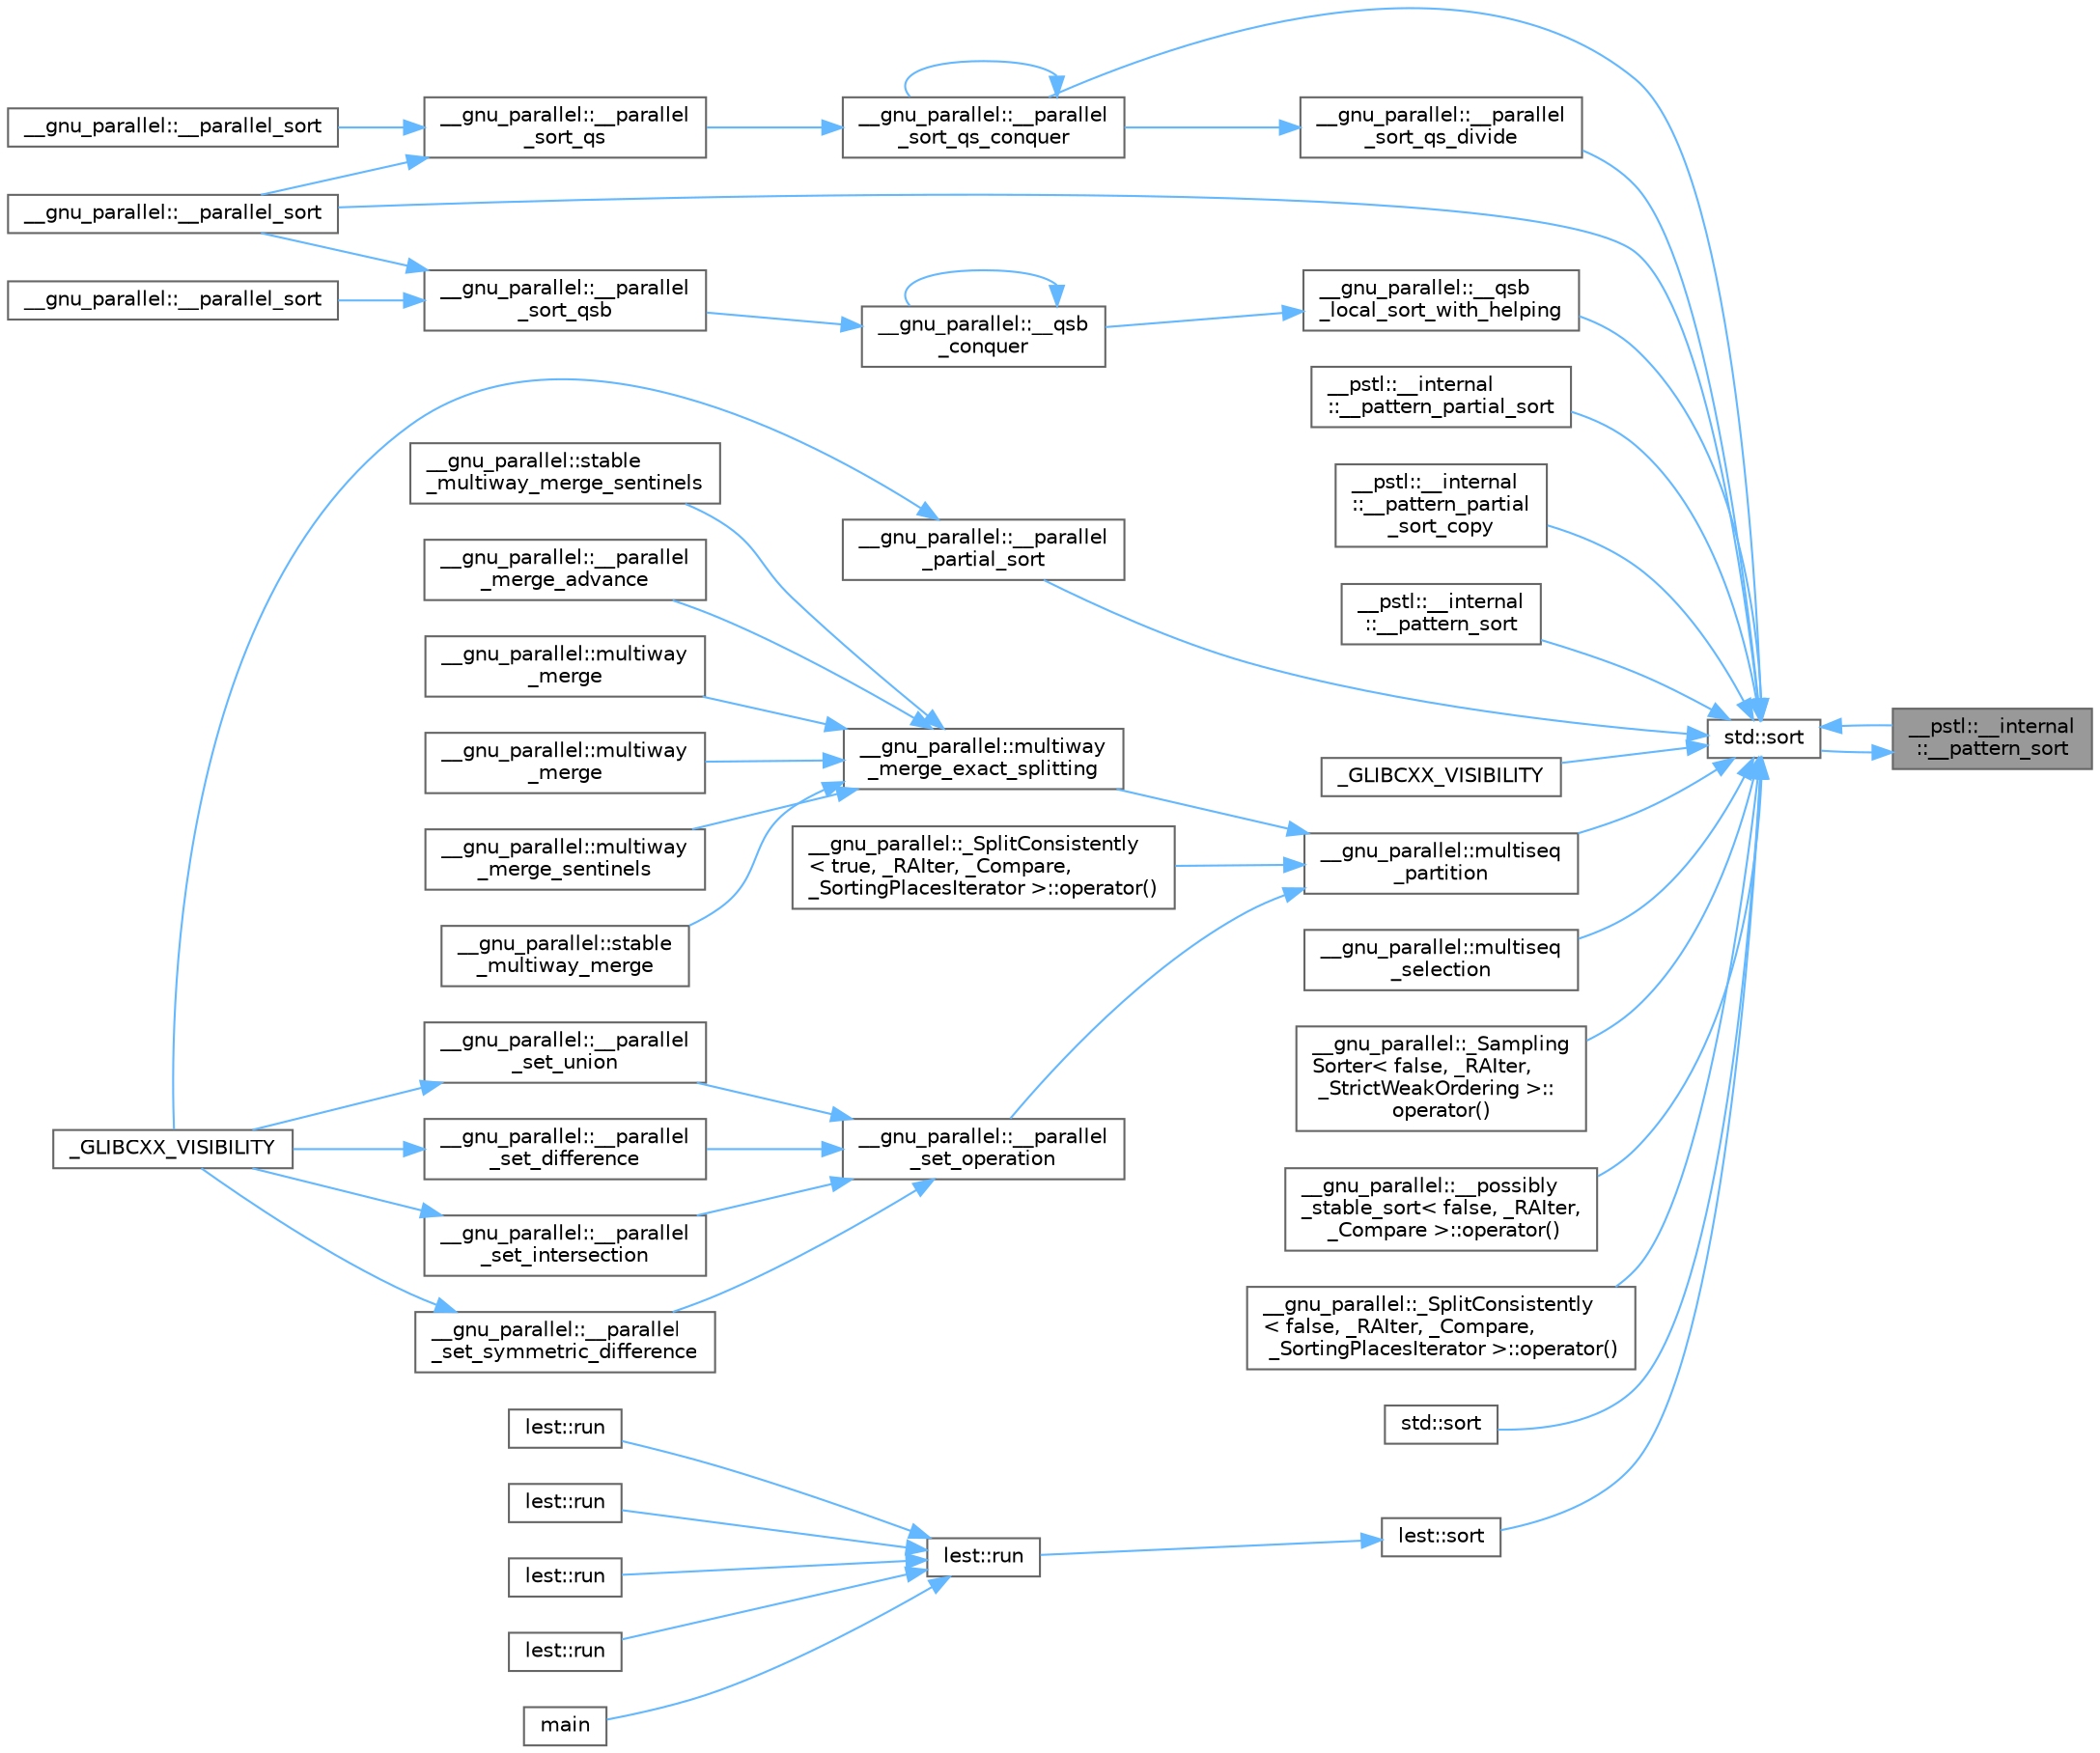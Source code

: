 digraph "__pstl::__internal::__pattern_sort"
{
 // LATEX_PDF_SIZE
  bgcolor="transparent";
  edge [fontname=Helvetica,fontsize=10,labelfontname=Helvetica,labelfontsize=10];
  node [fontname=Helvetica,fontsize=10,shape=box,height=0.2,width=0.4];
  rankdir="RL";
  Node1 [id="Node000001",label="__pstl::__internal\l::__pattern_sort",height=0.2,width=0.4,color="gray40", fillcolor="grey60", style="filled", fontcolor="black",tooltip=" "];
  Node1 -> Node2 [id="edge105_Node000001_Node000002",dir="back",color="steelblue1",style="solid",tooltip=" "];
  Node2 [id="Node000002",label="std::sort",height=0.2,width=0.4,color="grey40", fillcolor="white", style="filled",URL="$namespacestd.html#a73a397864aa701b5bd48fae555f4f935",tooltip=" "];
  Node2 -> Node3 [id="edge106_Node000002_Node000003",dir="back",color="steelblue1",style="solid",tooltip=" "];
  Node3 [id="Node000003",label="__gnu_parallel::__parallel\l_partial_sort",height=0.2,width=0.4,color="grey40", fillcolor="white", style="filled",URL="$namespace____gnu__parallel.html#abe60c5cc3788e1b1602175af0057d3f8",tooltip="Parallel implementation of std::partial_sort()."];
  Node3 -> Node4 [id="edge107_Node000003_Node000004",dir="back",color="steelblue1",style="solid",tooltip=" "];
  Node4 [id="Node000004",label="_GLIBCXX_VISIBILITY",height=0.2,width=0.4,color="grey40", fillcolor="white", style="filled",URL="$_classes_2lib_2include_2c_09_09_2parallel_2algo_8h.html#a544d74b2d5d0dd2197f5fd6f02691de0",tooltip=" "];
  Node2 -> Node5 [id="edge108_Node000002_Node000005",dir="back",color="steelblue1",style="solid",tooltip=" "];
  Node5 [id="Node000005",label="__gnu_parallel::__parallel_sort",height=0.2,width=0.4,color="grey40", fillcolor="white", style="filled",URL="$namespace____gnu__parallel.html#aa47b469dd82347dd63c3996eda2e237b",tooltip="Choose a parallel sorting algorithm."];
  Node2 -> Node6 [id="edge109_Node000002_Node000006",dir="back",color="steelblue1",style="solid",tooltip=" "];
  Node6 [id="Node000006",label="__gnu_parallel::__parallel\l_sort_qs_conquer",height=0.2,width=0.4,color="grey40", fillcolor="white", style="filled",URL="$namespace____gnu__parallel.html#a06c506308856b684737d24944a93a42e",tooltip="Unbalanced quicksort conquer step."];
  Node6 -> Node7 [id="edge110_Node000006_Node000007",dir="back",color="steelblue1",style="solid",tooltip=" "];
  Node7 [id="Node000007",label="__gnu_parallel::__parallel\l_sort_qs",height=0.2,width=0.4,color="grey40", fillcolor="white", style="filled",URL="$namespace____gnu__parallel.html#ac416a1c7e347b429bbf7a8fb17e847b2",tooltip="Unbalanced quicksort main call."];
  Node7 -> Node5 [id="edge111_Node000007_Node000005",dir="back",color="steelblue1",style="solid",tooltip=" "];
  Node7 -> Node8 [id="edge112_Node000007_Node000008",dir="back",color="steelblue1",style="solid",tooltip=" "];
  Node8 [id="Node000008",label="__gnu_parallel::__parallel_sort",height=0.2,width=0.4,color="grey40", fillcolor="white", style="filled",URL="$namespace____gnu__parallel.html#aceaaa622c34d2f28ba6bf79241fcee36",tooltip="Choose quicksort for parallel sorting."];
  Node6 -> Node6 [id="edge113_Node000006_Node000006",dir="back",color="steelblue1",style="solid",tooltip=" "];
  Node2 -> Node9 [id="edge114_Node000002_Node000009",dir="back",color="steelblue1",style="solid",tooltip=" "];
  Node9 [id="Node000009",label="__gnu_parallel::__parallel\l_sort_qs_divide",height=0.2,width=0.4,color="grey40", fillcolor="white", style="filled",URL="$namespace____gnu__parallel.html#a67cbf5b9027d7c9c4f80f80ba104cf99",tooltip="Unbalanced quicksort divide step."];
  Node9 -> Node6 [id="edge115_Node000009_Node000006",dir="back",color="steelblue1",style="solid",tooltip=" "];
  Node2 -> Node10 [id="edge116_Node000002_Node000010",dir="back",color="steelblue1",style="solid",tooltip=" "];
  Node10 [id="Node000010",label="__pstl::__internal\l::__pattern_partial_sort",height=0.2,width=0.4,color="grey40", fillcolor="white", style="filled",URL="$namespace____pstl_1_1____internal.html#aba659375caae21864599440aa982bc74",tooltip=" "];
  Node2 -> Node11 [id="edge117_Node000002_Node000011",dir="back",color="steelblue1",style="solid",tooltip=" "];
  Node11 [id="Node000011",label="__pstl::__internal\l::__pattern_partial\l_sort_copy",height=0.2,width=0.4,color="grey40", fillcolor="white", style="filled",URL="$namespace____pstl_1_1____internal.html#a0b0d1ce785beef64a5003271d4cd5c4a",tooltip=" "];
  Node2 -> Node1 [id="edge118_Node000002_Node000001",dir="back",color="steelblue1",style="solid",tooltip=" "];
  Node2 -> Node12 [id="edge119_Node000002_Node000012",dir="back",color="steelblue1",style="solid",tooltip=" "];
  Node12 [id="Node000012",label="__pstl::__internal\l::__pattern_sort",height=0.2,width=0.4,color="grey40", fillcolor="white", style="filled",URL="$namespace____pstl_1_1____internal.html#ab5e5fe62a4b7da3722035a9a77ac890b",tooltip=" "];
  Node2 -> Node13 [id="edge120_Node000002_Node000013",dir="back",color="steelblue1",style="solid",tooltip=" "];
  Node13 [id="Node000013",label="__gnu_parallel::__qsb\l_local_sort_with_helping",height=0.2,width=0.4,color="grey40", fillcolor="white", style="filled",URL="$namespace____gnu__parallel.html#a7565d258aacb02328cef6eb2781ab711",tooltip="Quicksort step doing load-balanced local sort."];
  Node13 -> Node14 [id="edge121_Node000013_Node000014",dir="back",color="steelblue1",style="solid",tooltip=" "];
  Node14 [id="Node000014",label="__gnu_parallel::__qsb\l_conquer",height=0.2,width=0.4,color="grey40", fillcolor="white", style="filled",URL="$namespace____gnu__parallel.html#a8d9c5686c4621822c7c3cdd015f7e693",tooltip="Quicksort conquer step."];
  Node14 -> Node15 [id="edge122_Node000014_Node000015",dir="back",color="steelblue1",style="solid",tooltip=" "];
  Node15 [id="Node000015",label="__gnu_parallel::__parallel\l_sort_qsb",height=0.2,width=0.4,color="grey40", fillcolor="white", style="filled",URL="$namespace____gnu__parallel.html#a4093dd098b32542e3d3f43ebd4c6f940",tooltip="Top-level quicksort routine."];
  Node15 -> Node16 [id="edge123_Node000015_Node000016",dir="back",color="steelblue1",style="solid",tooltip=" "];
  Node16 [id="Node000016",label="__gnu_parallel::__parallel_sort",height=0.2,width=0.4,color="grey40", fillcolor="white", style="filled",URL="$namespace____gnu__parallel.html#a000f037b08d237d140dd6144a11fb73f",tooltip="Choose balanced quicksort for parallel sorting."];
  Node15 -> Node5 [id="edge124_Node000015_Node000005",dir="back",color="steelblue1",style="solid",tooltip=" "];
  Node14 -> Node14 [id="edge125_Node000014_Node000014",dir="back",color="steelblue1",style="solid",tooltip=" "];
  Node2 -> Node17 [id="edge126_Node000002_Node000017",dir="back",color="steelblue1",style="solid",tooltip=" "];
  Node17 [id="Node000017",label="_GLIBCXX_VISIBILITY",height=0.2,width=0.4,color="grey40", fillcolor="white", style="filled",URL="$_classes_2lib_2include_2c_09_09_2parallel_2algorithmfwd_8h.html#a544d74b2d5d0dd2197f5fd6f02691de0",tooltip=" "];
  Node2 -> Node18 [id="edge127_Node000002_Node000018",dir="back",color="steelblue1",style="solid",tooltip=" "];
  Node18 [id="Node000018",label="__gnu_parallel::multiseq\l_partition",height=0.2,width=0.4,color="grey40", fillcolor="white", style="filled",URL="$namespace____gnu__parallel.html#ade1f4c5da0794c4f1a09465d4aee6c1d",tooltip="Splits several sorted sequences at a certain global __rank, resulting in a splitting point for each s..."];
  Node18 -> Node19 [id="edge128_Node000018_Node000019",dir="back",color="steelblue1",style="solid",tooltip=" "];
  Node19 [id="Node000019",label="__gnu_parallel::__parallel\l_set_operation",height=0.2,width=0.4,color="grey40", fillcolor="white", style="filled",URL="$namespace____gnu__parallel.html#ad6dc994e2f7245b108300cc529ee7410",tooltip=" "];
  Node19 -> Node20 [id="edge129_Node000019_Node000020",dir="back",color="steelblue1",style="solid",tooltip=" "];
  Node20 [id="Node000020",label="__gnu_parallel::__parallel\l_set_difference",height=0.2,width=0.4,color="grey40", fillcolor="white", style="filled",URL="$namespace____gnu__parallel.html#abb75bc882413dc8cba7fce93c5eaaaf0",tooltip=" "];
  Node20 -> Node4 [id="edge130_Node000020_Node000004",dir="back",color="steelblue1",style="solid",tooltip=" "];
  Node19 -> Node21 [id="edge131_Node000019_Node000021",dir="back",color="steelblue1",style="solid",tooltip=" "];
  Node21 [id="Node000021",label="__gnu_parallel::__parallel\l_set_intersection",height=0.2,width=0.4,color="grey40", fillcolor="white", style="filled",URL="$namespace____gnu__parallel.html#aa2d25a01058104978680d0b5d934b54f",tooltip=" "];
  Node21 -> Node4 [id="edge132_Node000021_Node000004",dir="back",color="steelblue1",style="solid",tooltip=" "];
  Node19 -> Node22 [id="edge133_Node000019_Node000022",dir="back",color="steelblue1",style="solid",tooltip=" "];
  Node22 [id="Node000022",label="__gnu_parallel::__parallel\l_set_symmetric_difference",height=0.2,width=0.4,color="grey40", fillcolor="white", style="filled",URL="$namespace____gnu__parallel.html#a567012d512340614386402b7e3234ec6",tooltip=" "];
  Node22 -> Node4 [id="edge134_Node000022_Node000004",dir="back",color="steelblue1",style="solid",tooltip=" "];
  Node19 -> Node23 [id="edge135_Node000019_Node000023",dir="back",color="steelblue1",style="solid",tooltip=" "];
  Node23 [id="Node000023",label="__gnu_parallel::__parallel\l_set_union",height=0.2,width=0.4,color="grey40", fillcolor="white", style="filled",URL="$namespace____gnu__parallel.html#a56bac3b8498aadcd3ce073422f0b9822",tooltip=" "];
  Node23 -> Node4 [id="edge136_Node000023_Node000004",dir="back",color="steelblue1",style="solid",tooltip=" "];
  Node18 -> Node24 [id="edge137_Node000018_Node000024",dir="back",color="steelblue1",style="solid",tooltip=" "];
  Node24 [id="Node000024",label="__gnu_parallel::multiway\l_merge_exact_splitting",height=0.2,width=0.4,color="grey40", fillcolor="white", style="filled",URL="$namespace____gnu__parallel.html#a567621588e461a8759651e29cd964ab9",tooltip="Exact splitting for parallel multiway-merge routine."];
  Node24 -> Node25 [id="edge138_Node000024_Node000025",dir="back",color="steelblue1",style="solid",tooltip=" "];
  Node25 [id="Node000025",label="__gnu_parallel::__parallel\l_merge_advance",height=0.2,width=0.4,color="grey40", fillcolor="white", style="filled",URL="$namespace____gnu__parallel.html#ac4196b48ff7ecf5ca0f8f2cdee8681c5",tooltip="Parallel merge routine being able to merge only the __max_length smallest elements."];
  Node24 -> Node26 [id="edge139_Node000024_Node000026",dir="back",color="steelblue1",style="solid",tooltip=" "];
  Node26 [id="Node000026",label="__gnu_parallel::multiway\l_merge",height=0.2,width=0.4,color="grey40", fillcolor="white", style="filled",URL="$namespace____gnu__parallel.html#ac25efc956562ab237b7b6cb733060c6a",tooltip=" "];
  Node24 -> Node27 [id="edge140_Node000024_Node000027",dir="back",color="steelblue1",style="solid",tooltip=" "];
  Node27 [id="Node000027",label="__gnu_parallel::multiway\l_merge",height=0.2,width=0.4,color="grey40", fillcolor="white", style="filled",URL="$namespace____gnu__parallel.html#a8c908c501ec9005517a88a3004ff6a75",tooltip=" "];
  Node24 -> Node28 [id="edge141_Node000024_Node000028",dir="back",color="steelblue1",style="solid",tooltip=" "];
  Node28 [id="Node000028",label="__gnu_parallel::multiway\l_merge_sentinels",height=0.2,width=0.4,color="grey40", fillcolor="white", style="filled",URL="$namespace____gnu__parallel.html#a5228d191a298cdaa42baacdfc821cc12",tooltip=" "];
  Node24 -> Node29 [id="edge142_Node000024_Node000029",dir="back",color="steelblue1",style="solid",tooltip=" "];
  Node29 [id="Node000029",label="__gnu_parallel::stable\l_multiway_merge",height=0.2,width=0.4,color="grey40", fillcolor="white", style="filled",URL="$namespace____gnu__parallel.html#aeb955a1aae5a2ad2e59e5f990625c678",tooltip=" "];
  Node24 -> Node30 [id="edge143_Node000024_Node000030",dir="back",color="steelblue1",style="solid",tooltip=" "];
  Node30 [id="Node000030",label="__gnu_parallel::stable\l_multiway_merge_sentinels",height=0.2,width=0.4,color="grey40", fillcolor="white", style="filled",URL="$namespace____gnu__parallel.html#ab4bef8eb5bc6bb03b812eb3246e02de4",tooltip=" "];
  Node18 -> Node31 [id="edge144_Node000018_Node000031",dir="back",color="steelblue1",style="solid",tooltip=" "];
  Node31 [id="Node000031",label="__gnu_parallel::_SplitConsistently\l\< true, _RAIter, _Compare, \l_SortingPlacesIterator \>::operator()",height=0.2,width=0.4,color="grey40", fillcolor="white", style="filled",URL="$struct____gnu__parallel_1_1___split_consistently_3_01true_00_01___r_a_iter_00_01___compare_00_01___sorting_places_iterator_01_4.html#ac4ff1ecd7f975541e8eb6135f922bacd",tooltip=" "];
  Node2 -> Node32 [id="edge145_Node000002_Node000032",dir="back",color="steelblue1",style="solid",tooltip=" "];
  Node32 [id="Node000032",label="__gnu_parallel::multiseq\l_selection",height=0.2,width=0.4,color="grey40", fillcolor="white", style="filled",URL="$namespace____gnu__parallel.html#a68f665a2f83172d9e12b8332ce573d5d",tooltip="Selects the element at a certain global __rank from several sorted sequences."];
  Node2 -> Node33 [id="edge146_Node000002_Node000033",dir="back",color="steelblue1",style="solid",tooltip=" "];
  Node33 [id="Node000033",label="__gnu_parallel::_Sampling\lSorter\< false, _RAIter,\l _StrictWeakOrdering \>::\loperator()",height=0.2,width=0.4,color="grey40", fillcolor="white", style="filled",URL="$struct____gnu__parallel_1_1___sampling_sorter_3_01false_00_01___r_a_iter_00_01___strict_weak_ordering_01_4.html#adb121ae31638c7566662fcceb544df26",tooltip=" "];
  Node2 -> Node34 [id="edge147_Node000002_Node000034",dir="back",color="steelblue1",style="solid",tooltip=" "];
  Node34 [id="Node000034",label="__gnu_parallel::__possibly\l_stable_sort\< false, _RAIter,\l _Compare \>::operator()",height=0.2,width=0.4,color="grey40", fillcolor="white", style="filled",URL="$struct____gnu__parallel_1_1____possibly__stable__sort_3_01false_00_01___r_a_iter_00_01___compare_01_4.html#ac5c180e0fedda5af0385ab97ebd75d1c",tooltip=" "];
  Node2 -> Node35 [id="edge148_Node000002_Node000035",dir="back",color="steelblue1",style="solid",tooltip=" "];
  Node35 [id="Node000035",label="__gnu_parallel::_SplitConsistently\l\< false, _RAIter, _Compare,\l _SortingPlacesIterator \>::operator()",height=0.2,width=0.4,color="grey40", fillcolor="white", style="filled",URL="$struct____gnu__parallel_1_1___split_consistently_3_01false_00_01___r_a_iter_00_01___compare_00_02e8a2baf2019ec7bfe13dbc6d2774065.html#a9bce2d3f03bdc60e1de14c2b79544a32",tooltip=" "];
  Node2 -> Node36 [id="edge149_Node000002_Node000036",dir="back",color="steelblue1",style="solid",tooltip=" "];
  Node36 [id="Node000036",label="std::sort",height=0.2,width=0.4,color="grey40", fillcolor="white", style="filled",URL="$namespacestd.html#a78836d4b04390fe30b1d0cfb42bf1087",tooltip=" "];
  Node2 -> Node37 [id="edge150_Node000002_Node000037",dir="back",color="steelblue1",style="solid",tooltip=" "];
  Node37 [id="Node000037",label="lest::sort",height=0.2,width=0.4,color="grey40", fillcolor="white", style="filled",URL="$namespacelest.html#ac09122525e14bc4cc1c535bfc06eb935",tooltip=" "];
  Node37 -> Node38 [id="edge151_Node000037_Node000038",dir="back",color="steelblue1",style="solid",tooltip=" "];
  Node38 [id="Node000038",label="lest::run",height=0.2,width=0.4,color="grey40", fillcolor="white", style="filled",URL="$namespacelest.html#a625193eb3dbfcef90fe9519412f96f38",tooltip=" "];
  Node38 -> Node39 [id="edge152_Node000038_Node000039",dir="back",color="steelblue1",style="solid",tooltip=" "];
  Node39 [id="Node000039",label="main",height=0.2,width=0.4,color="grey40", fillcolor="white", style="filled",URL="$_classes_2lib_2m_i_n_i-master_2tests_2testcasesens_8cpp.html#a3c04138a5bfe5d72780bb7e82a18e627",tooltip=" "];
  Node38 -> Node40 [id="edge153_Node000038_Node000040",dir="back",color="steelblue1",style="solid",tooltip=" "];
  Node40 [id="Node000040",label="lest::run",height=0.2,width=0.4,color="grey40", fillcolor="white", style="filled",URL="$namespacelest.html#a96b5a20d5753e9c43ab8517bf62b0885",tooltip=" "];
  Node38 -> Node41 [id="edge154_Node000038_Node000041",dir="back",color="steelblue1",style="solid",tooltip=" "];
  Node41 [id="Node000041",label="lest::run",height=0.2,width=0.4,color="grey40", fillcolor="white", style="filled",URL="$namespacelest.html#ae6a9f347b2b1384c14b6fde1f9086841",tooltip=" "];
  Node38 -> Node42 [id="edge155_Node000038_Node000042",dir="back",color="steelblue1",style="solid",tooltip=" "];
  Node42 [id="Node000042",label="lest::run",height=0.2,width=0.4,color="grey40", fillcolor="white", style="filled",URL="$namespacelest.html#aad2813832b7d3b6ae63d9226fdba4fe6",tooltip=" "];
  Node38 -> Node43 [id="edge156_Node000038_Node000043",dir="back",color="steelblue1",style="solid",tooltip=" "];
  Node43 [id="Node000043",label="lest::run",height=0.2,width=0.4,color="grey40", fillcolor="white", style="filled",URL="$namespacelest.html#ace5f472de9f59c9e8db36b78cae4e663",tooltip=" "];
}
